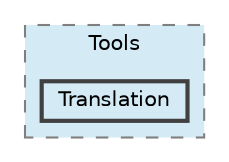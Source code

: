 digraph "src/Tools/Translation"
{
 // LATEX_PDF_SIZE
  bgcolor="transparent";
  edge [fontname=Helvetica,fontsize=10,labelfontname=Helvetica,labelfontsize=10];
  node [fontname=Helvetica,fontsize=10,shape=box,height=0.2,width=0.4];
  compound=true
  subgraph clusterdir_b90d73d79b67ccd72c2aaf78972ad885 {
    graph [ bgcolor="#d4ebf6", pencolor="grey50", label="Tools", fontname=Helvetica,fontsize=10 style="filled,dashed", URL="dir_b90d73d79b67ccd72c2aaf78972ad885.html",tooltip=""]
  dir_60b79e28ba75a4605f33156216f38f3a [label="Translation", fillcolor="#d4ebf6", color="grey25", style="filled,bold", URL="dir_60b79e28ba75a4605f33156216f38f3a.html",tooltip=""];
  }
}
